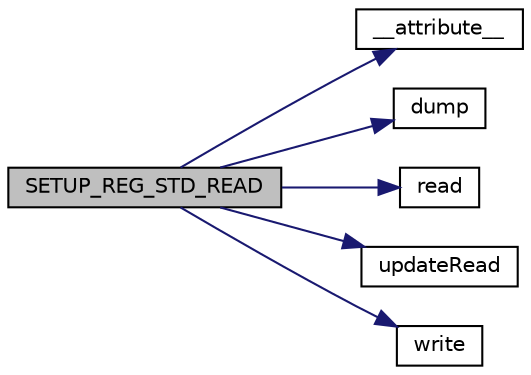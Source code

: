 digraph "SETUP_REG_STD_READ"
{
  edge [fontname="Helvetica",fontsize="10",labelfontname="Helvetica",labelfontsize="10"];
  node [fontname="Helvetica",fontsize="10",shape=record];
  rankdir="LR";
  Node218 [label="SETUP_REG_STD_READ",height=0.2,width=0.4,color="black", fillcolor="grey75", style="filled", fontcolor="black"];
  Node218 -> Node219 [color="midnightblue",fontsize="10",style="solid",fontname="Helvetica"];
  Node219 [label="__attribute__",height=0.2,width=0.4,color="black", fillcolor="white", style="filled",URL="$d4/d1f/system__common__registers_8h.html#a0959723bba71525cd8c8ac38074ec397"];
  Node218 -> Node220 [color="midnightblue",fontsize="10",style="solid",fontname="Helvetica"];
  Node220 [label="dump",height=0.2,width=0.4,color="black", fillcolor="white", style="filled",URL="$d4/d1f/system__common__registers_8h.html#a5ef79f79723cddd5234dc46d851bc381"];
  Node218 -> Node221 [color="midnightblue",fontsize="10",style="solid",fontname="Helvetica"];
  Node221 [label="read",height=0.2,width=0.4,color="black", fillcolor="white", style="filled",URL="$d4/d1f/system__common__registers_8h.html#a2c76dbf050afa9ab8abee9ae0302150e"];
  Node218 -> Node222 [color="midnightblue",fontsize="10",style="solid",fontname="Helvetica"];
  Node222 [label="updateRead",height=0.2,width=0.4,color="black", fillcolor="white", style="filled",URL="$d4/d1f/system__common__registers_8h.html#af2143aea21560fb64a920e9dd421d060"];
  Node218 -> Node223 [color="midnightblue",fontsize="10",style="solid",fontname="Helvetica"];
  Node223 [label="write",height=0.2,width=0.4,color="black", fillcolor="white", style="filled",URL="$d4/d1f/system__common__registers_8h.html#a1b0b8be141a47a8a7fcb470b2f68aabe"];
}
